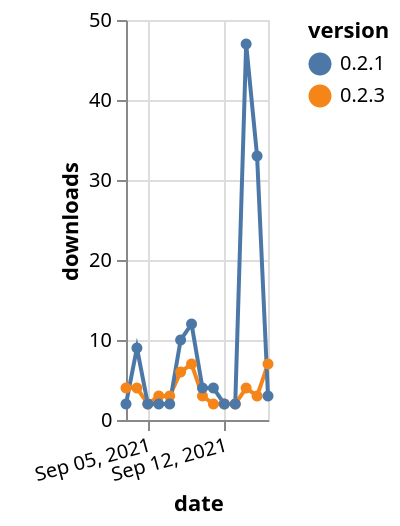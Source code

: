 {"$schema": "https://vega.github.io/schema/vega-lite/v5.json", "description": "A simple bar chart with embedded data.", "data": {"values": [{"date": "2021-09-03", "total": 1054, "delta": 4, "version": "0.2.3"}, {"date": "2021-09-04", "total": 1058, "delta": 4, "version": "0.2.3"}, {"date": "2021-09-05", "total": 1060, "delta": 2, "version": "0.2.3"}, {"date": "2021-09-06", "total": 1063, "delta": 3, "version": "0.2.3"}, {"date": "2021-09-07", "total": 1066, "delta": 3, "version": "0.2.3"}, {"date": "2021-09-08", "total": 1072, "delta": 6, "version": "0.2.3"}, {"date": "2021-09-09", "total": 1079, "delta": 7, "version": "0.2.3"}, {"date": "2021-09-10", "total": 1082, "delta": 3, "version": "0.2.3"}, {"date": "2021-09-11", "total": 1084, "delta": 2, "version": "0.2.3"}, {"date": "2021-09-12", "total": 1086, "delta": 2, "version": "0.2.3"}, {"date": "2021-09-13", "total": 1088, "delta": 2, "version": "0.2.3"}, {"date": "2021-09-14", "total": 1092, "delta": 4, "version": "0.2.3"}, {"date": "2021-09-15", "total": 1095, "delta": 3, "version": "0.2.3"}, {"date": "2021-09-16", "total": 1102, "delta": 7, "version": "0.2.3"}, {"date": "2021-09-03", "total": 3202, "delta": 2, "version": "0.2.1"}, {"date": "2021-09-04", "total": 3211, "delta": 9, "version": "0.2.1"}, {"date": "2021-09-05", "total": 3213, "delta": 2, "version": "0.2.1"}, {"date": "2021-09-06", "total": 3215, "delta": 2, "version": "0.2.1"}, {"date": "2021-09-07", "total": 3217, "delta": 2, "version": "0.2.1"}, {"date": "2021-09-08", "total": 3227, "delta": 10, "version": "0.2.1"}, {"date": "2021-09-09", "total": 3239, "delta": 12, "version": "0.2.1"}, {"date": "2021-09-10", "total": 3243, "delta": 4, "version": "0.2.1"}, {"date": "2021-09-11", "total": 3247, "delta": 4, "version": "0.2.1"}, {"date": "2021-09-12", "total": 3249, "delta": 2, "version": "0.2.1"}, {"date": "2021-09-13", "total": 3251, "delta": 2, "version": "0.2.1"}, {"date": "2021-09-14", "total": 3298, "delta": 47, "version": "0.2.1"}, {"date": "2021-09-15", "total": 3331, "delta": 33, "version": "0.2.1"}, {"date": "2021-09-16", "total": 3334, "delta": 3, "version": "0.2.1"}]}, "width": "container", "mark": {"type": "line", "point": {"filled": true}}, "encoding": {"x": {"field": "date", "type": "temporal", "timeUnit": "yearmonthdate", "title": "date", "axis": {"labelAngle": -15}}, "y": {"field": "delta", "type": "quantitative", "title": "downloads"}, "color": {"field": "version", "type": "nominal"}, "tooltip": {"field": "delta"}}}